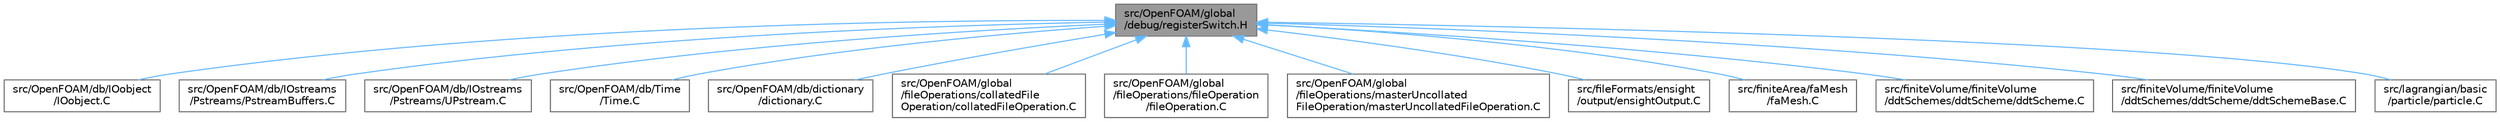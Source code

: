 digraph "src/OpenFOAM/global/debug/registerSwitch.H"
{
 // LATEX_PDF_SIZE
  bgcolor="transparent";
  edge [fontname=Helvetica,fontsize=10,labelfontname=Helvetica,labelfontsize=10];
  node [fontname=Helvetica,fontsize=10,shape=box,height=0.2,width=0.4];
  Node1 [id="Node000001",label="src/OpenFOAM/global\l/debug/registerSwitch.H",height=0.2,width=0.4,color="gray40", fillcolor="grey60", style="filled", fontcolor="black",tooltip=" "];
  Node1 -> Node2 [id="edge1_Node000001_Node000002",dir="back",color="steelblue1",style="solid",tooltip=" "];
  Node2 [id="Node000002",label="src/OpenFOAM/db/IOobject\l/IOobject.C",height=0.2,width=0.4,color="grey40", fillcolor="white", style="filled",URL="$IOobject_8C.html",tooltip=" "];
  Node1 -> Node3 [id="edge2_Node000001_Node000003",dir="back",color="steelblue1",style="solid",tooltip=" "];
  Node3 [id="Node000003",label="src/OpenFOAM/db/IOstreams\l/Pstreams/PstreamBuffers.C",height=0.2,width=0.4,color="grey40", fillcolor="white", style="filled",URL="$PstreamBuffers_8C.html",tooltip=" "];
  Node1 -> Node4 [id="edge3_Node000001_Node000004",dir="back",color="steelblue1",style="solid",tooltip=" "];
  Node4 [id="Node000004",label="src/OpenFOAM/db/IOstreams\l/Pstreams/UPstream.C",height=0.2,width=0.4,color="grey40", fillcolor="white", style="filled",URL="$OpenFOAM_2db_2IOstreams_2Pstreams_2UPstream_8C.html",tooltip=" "];
  Node1 -> Node5 [id="edge4_Node000001_Node000005",dir="back",color="steelblue1",style="solid",tooltip=" "];
  Node5 [id="Node000005",label="src/OpenFOAM/db/Time\l/Time.C",height=0.2,width=0.4,color="grey40", fillcolor="white", style="filled",URL="$Time_8C.html",tooltip=" "];
  Node1 -> Node6 [id="edge5_Node000001_Node000006",dir="back",color="steelblue1",style="solid",tooltip=" "];
  Node6 [id="Node000006",label="src/OpenFOAM/db/dictionary\l/dictionary.C",height=0.2,width=0.4,color="grey40", fillcolor="white", style="filled",URL="$dictionary_8C.html",tooltip=" "];
  Node1 -> Node7 [id="edge6_Node000001_Node000007",dir="back",color="steelblue1",style="solid",tooltip=" "];
  Node7 [id="Node000007",label="src/OpenFOAM/global\l/fileOperations/collatedFile\lOperation/collatedFileOperation.C",height=0.2,width=0.4,color="grey40", fillcolor="white", style="filled",URL="$collatedFileOperation_8C.html",tooltip=" "];
  Node1 -> Node8 [id="edge7_Node000001_Node000008",dir="back",color="steelblue1",style="solid",tooltip=" "];
  Node8 [id="Node000008",label="src/OpenFOAM/global\l/fileOperations/fileOperation\l/fileOperation.C",height=0.2,width=0.4,color="grey40", fillcolor="white", style="filled",URL="$fileOperation_8C.html",tooltip=" "];
  Node1 -> Node9 [id="edge8_Node000001_Node000009",dir="back",color="steelblue1",style="solid",tooltip=" "];
  Node9 [id="Node000009",label="src/OpenFOAM/global\l/fileOperations/masterUncollated\lFileOperation/masterUncollatedFileOperation.C",height=0.2,width=0.4,color="grey40", fillcolor="white", style="filled",URL="$masterUncollatedFileOperation_8C.html",tooltip=" "];
  Node1 -> Node10 [id="edge9_Node000001_Node000010",dir="back",color="steelblue1",style="solid",tooltip=" "];
  Node10 [id="Node000010",label="src/fileFormats/ensight\l/output/ensightOutput.C",height=0.2,width=0.4,color="grey40", fillcolor="white", style="filled",URL="$ensightOutput_8C.html",tooltip=" "];
  Node1 -> Node11 [id="edge10_Node000001_Node000011",dir="back",color="steelblue1",style="solid",tooltip=" "];
  Node11 [id="Node000011",label="src/finiteArea/faMesh\l/faMesh.C",height=0.2,width=0.4,color="grey40", fillcolor="white", style="filled",URL="$faMesh_8C.html",tooltip=" "];
  Node1 -> Node12 [id="edge11_Node000001_Node000012",dir="back",color="steelblue1",style="solid",tooltip=" "];
  Node12 [id="Node000012",label="src/finiteVolume/finiteVolume\l/ddtSchemes/ddtScheme/ddtScheme.C",height=0.2,width=0.4,color="grey40", fillcolor="white", style="filled",URL="$ddtScheme_8C.html",tooltip=" "];
  Node1 -> Node13 [id="edge12_Node000001_Node000013",dir="back",color="steelblue1",style="solid",tooltip=" "];
  Node13 [id="Node000013",label="src/finiteVolume/finiteVolume\l/ddtSchemes/ddtScheme/ddtSchemeBase.C",height=0.2,width=0.4,color="grey40", fillcolor="white", style="filled",URL="$ddtSchemeBase_8C.html",tooltip=" "];
  Node1 -> Node14 [id="edge13_Node000001_Node000014",dir="back",color="steelblue1",style="solid",tooltip=" "];
  Node14 [id="Node000014",label="src/lagrangian/basic\l/particle/particle.C",height=0.2,width=0.4,color="grey40", fillcolor="white", style="filled",URL="$particle_8C.html",tooltip=" "];
}
